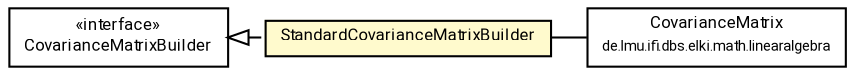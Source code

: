 #!/usr/local/bin/dot
#
# Class diagram 
# Generated by UMLGraph version R5_7_2-60-g0e99a6 (http://www.spinellis.gr/umlgraph/)
#

digraph G {
	graph [fontnames="svg"]
	edge [fontname="Roboto",fontsize=7,labelfontname="Roboto",labelfontsize=7,color="black"];
	node [fontname="Roboto",fontcolor="black",fontsize=8,shape=plaintext,margin=0,width=0,height=0];
	nodesep=0.15;
	ranksep=0.25;
	rankdir=LR;
	// de.lmu.ifi.dbs.elki.math.linearalgebra.pca.StandardCovarianceMatrixBuilder
	c9989468 [label=<<table title="de.lmu.ifi.dbs.elki.math.linearalgebra.pca.StandardCovarianceMatrixBuilder" border="0" cellborder="1" cellspacing="0" cellpadding="2" bgcolor="lemonChiffon" href="StandardCovarianceMatrixBuilder.html" target="_parent">
		<tr><td><table border="0" cellspacing="0" cellpadding="1">
		<tr><td align="center" balign="center"> <font face="Roboto">StandardCovarianceMatrixBuilder</font> </td></tr>
		</table></td></tr>
		</table>>, URL="StandardCovarianceMatrixBuilder.html"];
	// de.lmu.ifi.dbs.elki.math.linearalgebra.pca.CovarianceMatrixBuilder
	c9989500 [label=<<table title="de.lmu.ifi.dbs.elki.math.linearalgebra.pca.CovarianceMatrixBuilder" border="0" cellborder="1" cellspacing="0" cellpadding="2" href="CovarianceMatrixBuilder.html" target="_parent">
		<tr><td><table border="0" cellspacing="0" cellpadding="1">
		<tr><td align="center" balign="center"> &#171;interface&#187; </td></tr>
		<tr><td align="center" balign="center"> <font face="Roboto">CovarianceMatrixBuilder</font> </td></tr>
		</table></td></tr>
		</table>>, URL="CovarianceMatrixBuilder.html"];
	// de.lmu.ifi.dbs.elki.math.linearalgebra.CovarianceMatrix
	c9989508 [label=<<table title="de.lmu.ifi.dbs.elki.math.linearalgebra.CovarianceMatrix" border="0" cellborder="1" cellspacing="0" cellpadding="2" href="../CovarianceMatrix.html" target="_parent">
		<tr><td><table border="0" cellspacing="0" cellpadding="1">
		<tr><td align="center" balign="center"> <font face="Roboto">CovarianceMatrix</font> </td></tr>
		<tr><td align="center" balign="center"> <font face="Roboto" point-size="7.0">de.lmu.ifi.dbs.elki.math.linearalgebra</font> </td></tr>
		</table></td></tr>
		</table>>, URL="../CovarianceMatrix.html"];
	// de.lmu.ifi.dbs.elki.math.linearalgebra.pca.StandardCovarianceMatrixBuilder implements de.lmu.ifi.dbs.elki.math.linearalgebra.pca.CovarianceMatrixBuilder
	c9989500 -> c9989468 [arrowtail=empty,style=dashed,dir=back,weight=9];
	// de.lmu.ifi.dbs.elki.math.linearalgebra.pca.StandardCovarianceMatrixBuilder assoc de.lmu.ifi.dbs.elki.math.linearalgebra.CovarianceMatrix
	c9989468 -> c9989508 [arrowhead=none,weight=2];
}

